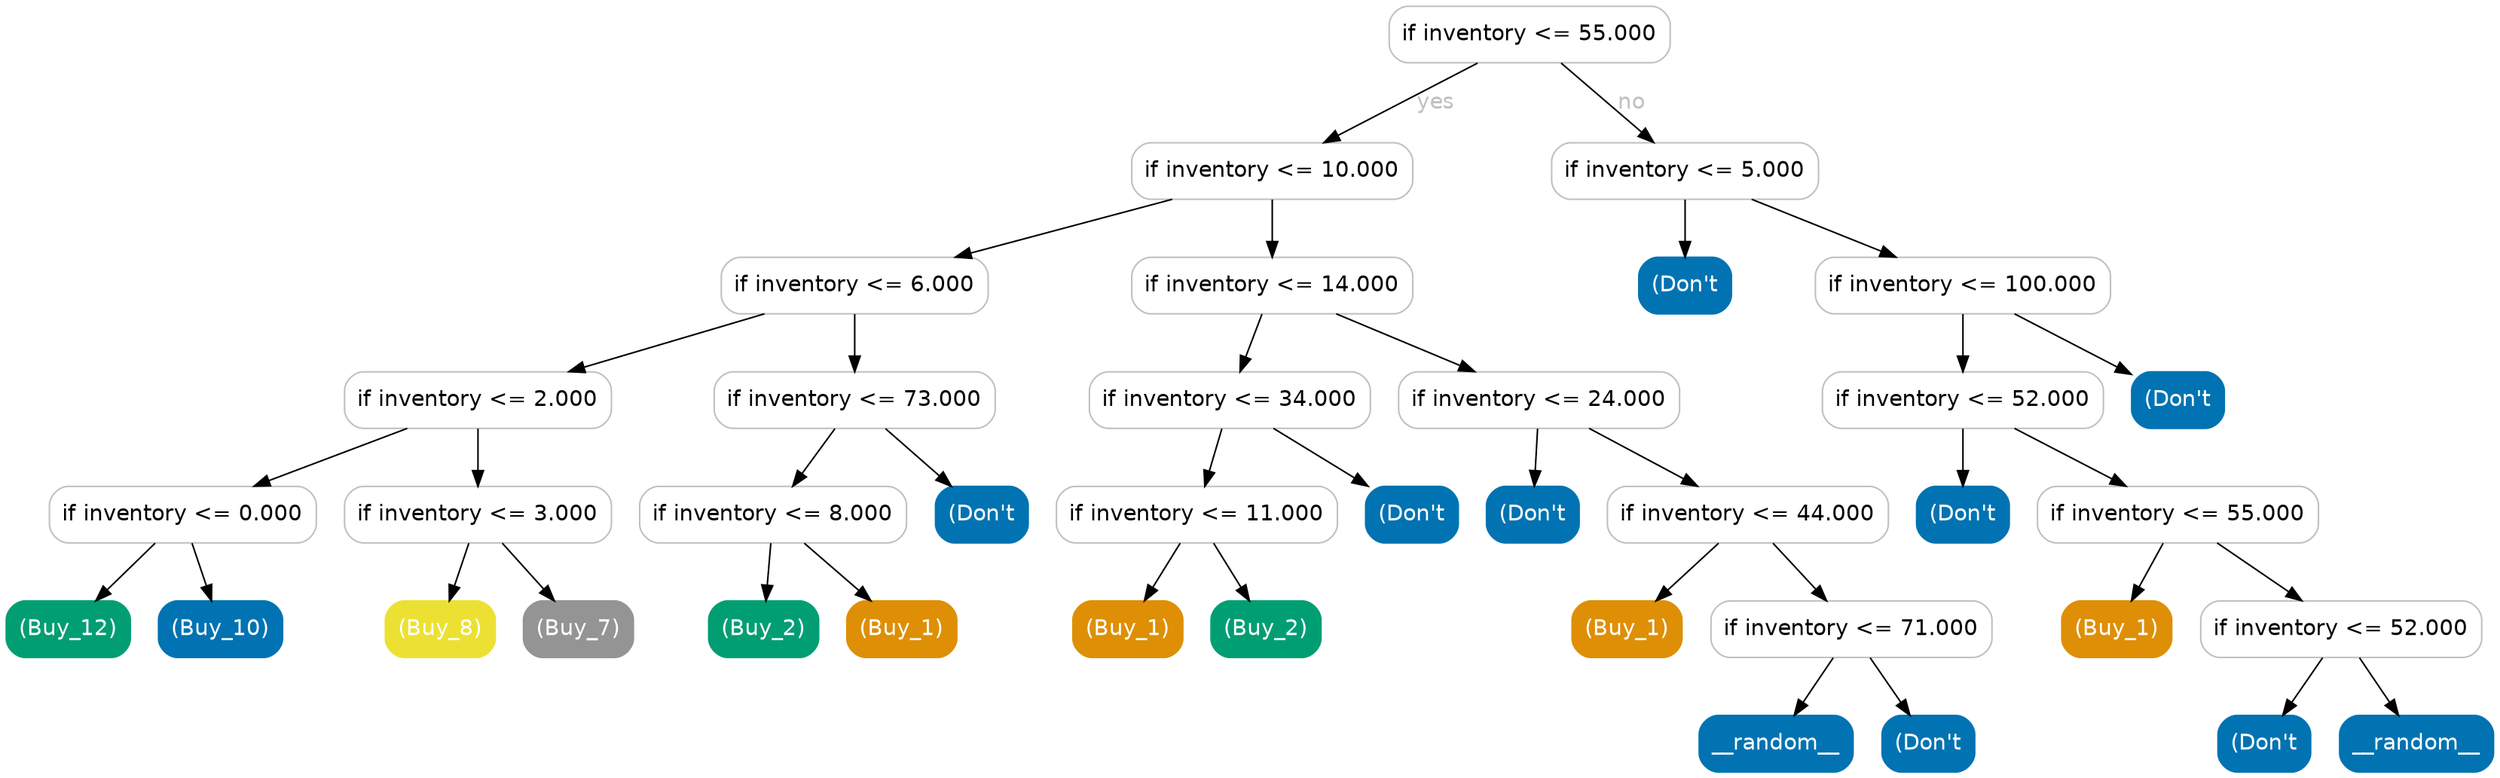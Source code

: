 digraph Tree {
	graph [bb="0,0,1584.5,488"];
	node [color=gray,
		fillcolor=white,
		fontname=helvetica,
		label="\N",
		shape=box,
		style="filled, rounded"
	];
	edge [fontname=helvetica];
	0	[height=0.5,
		label="if inventory <= 55.000",
		pos="970.5,470",
		width=2.4861];
	1	[height=0.5,
		label="if inventory <= 10.000",
		pos="806.5,383",
		width=2.4861];
	0 -> 1	[fontcolor=gray,
		label=yes,
		lp="911,426.5",
		pos="e,839.36,401.03 937.31,451.8 911.66,438.51 876,420.02 848.39,405.71"];
	28	[height=0.5,
		label="if inventory <= 5.000",
		pos="1069.5,383",
		width=2.3611];
	0 -> 28	[fontcolor=gray,
		label=no,
		lp="1035.5,426.5",
		pos="e,1049.5,401.18 990.53,451.8 1005.3,439.13 1025.6,421.73 1041.9,407.74"];
	2	[height=0.5,
		label="if inventory <= 6.000",
		pos="540.5,310",
		width=2.3611];
	1 -> 2	[fontcolor=gray,
		pos="e,604.62,328.11 742.79,364.99 704.16,354.68 654.73,341.49 614.4,330.72"];
	15	[height=0.5,
		label="if inventory <= 14.000",
		pos="806.5,310",
		width=2.4861];
	1 -> 15	[fontcolor=gray,
		pos="e,806.5,328.03 806.5,364.81 806.5,356.79 806.5,347.05 806.5,338.07"];
	3	[height=0.5,
		label="if inventory <= 2.000",
		pos="300.5,237",
		width=2.3611];
	2 -> 3	[fontcolor=gray,
		pos="e,358.35,255.11 483.01,291.99 448.54,281.79 404.51,268.77 368.33,258.07"];
	10	[height=0.5,
		label="if inventory <= 73.000",
		pos="540.5,237",
		width=2.4861];
	2 -> 10	[fontcolor=gray,
		pos="e,540.5,255.03 540.5,291.81 540.5,283.79 540.5,274.05 540.5,265.07"];
	4	[height=0.5,
		label="if inventory <= 0.000",
		pos="112.5,164",
		width=2.3611];
	3 -> 4	[fontcolor=gray,
		pos="e,157.81,182.11 255.47,218.99 229.04,209.01 195.44,196.32 167.46,185.76"];
	7	[height=0.5,
		label="if inventory <= 3.000",
		pos="300.5,164",
		width=2.3611];
	3 -> 7	[fontcolor=gray,
		pos="e,300.5,182.03 300.5,218.81 300.5,210.79 300.5,201.05 300.5,192.07"];
	5	[color="#029e73",
		fillcolor="#029e73",
		fontcolor=white,
		height=0.5,
		label="(Buy_12)",
		pos="39.5,91",
		width=1.0972];
	4 -> 5	[fontcolor=gray,
		pos="e,57.009,109.03 94.829,145.81 85.683,136.92 74.365,125.91 64.353,116.17"];
	6	[color="#0173b2",
		fillcolor="#0173b2",
		fontcolor=white,
		height=0.5,
		label="(Buy_10)",
		pos="136.5,91",
		width=1.0972];
	4 -> 6	[fontcolor=gray,
		pos="e,130.74,109.03 118.31,145.81 121.05,137.7 124.39,127.84 127.45,118.78"];
	8	[color="#ece133",
		fillcolor="#ece133",
		fontcolor=white,
		height=0.5,
		label="(Buy_8)",
		pos="276.5,91",
		width=0.97222];
	7 -> 8	[fontcolor=gray,
		pos="e,282.26,109.03 294.69,145.81 291.95,137.7 288.61,127.84 285.55,118.78"];
	9	[color="#949494",
		fillcolor="#949494",
		fontcolor=white,
		height=0.5,
		label="(Buy_7)",
		pos="364.5,91",
		width=0.97222];
	7 -> 9	[fontcolor=gray,
		pos="e,349.15,109.03 315.99,145.81 323.93,137 333.74,126.13 342.45,116.46"];
	11	[height=0.5,
		label="if inventory <= 8.000",
		pos="488.5,164",
		width=2.3611];
	10 -> 11	[fontcolor=gray,
		pos="e,500.97,182.03 527.91,218.81 521.65,210.27 513.96,199.77 507.05,190.32"];
	14	[color="#0173b2",
		fillcolor="#0173b2",
		fontcolor=white,
		height=0.5,
		label="(Don't",
		pos="621.5,164",
		width=0.81944];
	10 -> 14	[fontcolor=gray,
		pos="e,602.07,182.03 560.11,218.81 570.36,209.83 583.06,198.69 594.25,188.89"];
	12	[color="#029e73",
		fillcolor="#029e73",
		fontcolor=white,
		height=0.5,
		label="(Buy_2)",
		pos="482.5,91",
		width=0.97222];
	11 -> 12	[fontcolor=gray,
		pos="e,483.94,109.03 487.05,145.81 486.37,137.79 485.55,128.05 484.79,119.07"];
	13	[color="#de8f05",
		fillcolor="#de8f05",
		fontcolor=white,
		height=0.5,
		label="(Buy_1)",
		pos="570.5,91",
		width=0.97222];
	11 -> 13	[fontcolor=gray,
		pos="e,550.83,109.03 508.35,145.81 518.83,136.74 531.84,125.48 543.24,115.6"];
	16	[height=0.5,
		label="if inventory <= 34.000",
		pos="779.5,237",
		width=2.4861];
	15 -> 16	[fontcolor=gray,
		pos="e,785.98,255.03 799.96,291.81 796.85,283.62 793.05,273.62 789.57,264.48"];
	21	[height=0.5,
		label="if inventory <= 24.000",
		pos="976.5,237",
		width=2.4861];
	15 -> 21	[fontcolor=gray,
		pos="e,935.52,255.11 847.22,291.99 870.91,282.1 900.97,269.54 926.14,259.03"];
	17	[height=0.5,
		label="if inventory <= 11.000",
		pos="758.5,164",
		width=2.4861];
	16 -> 17	[fontcolor=gray,
		pos="e,763.54,182.03 774.42,218.81 772.02,210.7 769.1,200.84 766.42,191.78"];
	20	[color="#0173b2",
		fillcolor="#0173b2",
		fontcolor=white,
		height=0.5,
		label="(Don't",
		pos="895.5,164",
		width=0.81944];
	16 -> 20	[fontcolor=gray,
		pos="e,867.54,182.11 807.28,218.99 822.67,209.58 841.98,197.76 858.62,187.57"];
	18	[color="#de8f05",
		fillcolor="#de8f05",
		fontcolor=white,
		height=0.5,
		label="(Buy_1)",
		pos="714.5,91",
		width=0.97222];
	17 -> 18	[fontcolor=gray,
		pos="e,725.05,109.03 747.85,145.81 742.61,137.35 736.18,126.98 730.37,117.61"];
	19	[color="#029e73",
		fillcolor="#029e73",
		fontcolor=white,
		height=0.5,
		label="(Buy_2)",
		pos="802.5,91",
		width=0.97222];
	17 -> 19	[fontcolor=gray,
		pos="e,791.95,109.03 769.15,145.81 774.39,137.35 780.82,126.98 786.63,117.61"];
	22	[color="#0173b2",
		fillcolor="#0173b2",
		fontcolor=white,
		height=0.5,
		label="(Don't",
		pos="972.5,164",
		width=0.81944];
	21 -> 22	[fontcolor=gray,
		pos="e,973.46,182.03 975.53,218.81 975.08,210.79 974.53,201.05 974.03,192.07"];
	23	[height=0.5,
		label="if inventory <= 44.000",
		pos="1109.5,164",
		width=2.4861];
	21 -> 23	[fontcolor=gray,
		pos="e,1077.4,182.11 1008.4,218.99 1026.4,209.36 1049.2,197.21 1068.5,186.87"];
	24	[color="#de8f05",
		fillcolor="#de8f05",
		fontcolor=white,
		height=0.5,
		label="(Buy_1)",
		pos="1032.5,91",
		width=0.97222];
	23 -> 24	[fontcolor=gray,
		pos="e,1051,109.03 1090.9,145.81 1081.1,136.83 1069,125.69 1058.4,115.89"];
	25	[height=0.5,
		label="if inventory <= 71.000",
		pos="1175.5,91",
		width=2.4861];
	23 -> 25	[fontcolor=gray,
		pos="e,1159.7,109.03 1125.5,145.81 1133.7,137 1143.8,126.13 1152.8,116.46"];
	26	[color="#0173b2",
		fillcolor="#0173b2",
		fontcolor=white,
		height=0.5,
		label=__random__,
		pos="1127.5,18",
		width=1.3611];
	25 -> 26	[fontcolor=gray,
		pos="e,1139,36.029 1163.9,72.813 1158.1,64.266 1151,53.769 1144.6,44.323"];
	27	[color="#0173b2",
		fillcolor="#0173b2",
		fontcolor=white,
		height=0.5,
		label="(Don't",
		pos="1224.5,18",
		width=0.81944];
	25 -> 27	[fontcolor=gray,
		pos="e,1212.7,36.029 1187.4,72.813 1193.3,64.266 1200.5,53.769 1207,44.323"];
	29	[color="#0173b2",
		fillcolor="#0173b2",
		fontcolor=white,
		height=0.5,
		label="(Don't",
		pos="1069.5,310",
		width=0.81944];
	28 -> 29	[fontcolor=gray,
		pos="e,1069.5,328.03 1069.5,364.81 1069.5,356.79 1069.5,347.05 1069.5,338.07"];
	30	[height=0.5,
		label="if inventory <= 100.000",
		pos="1246.5,310",
		width=2.6111];
	28 -> 30	[fontcolor=gray,
		pos="e,1203.8,328.11 1111.9,364.99 1136.7,355.06 1168.1,342.43 1194.4,331.89"];
	31	[height=0.5,
		label="if inventory <= 52.000",
		pos="1246.5,237",
		width=2.4861];
	30 -> 31	[fontcolor=gray,
		pos="e,1246.5,255.03 1246.5,291.81 1246.5,283.79 1246.5,274.05 1246.5,265.07"];
	38	[color="#0173b2",
		fillcolor="#0173b2",
		fontcolor=white,
		height=0.5,
		label="(Don't",
		pos="1383.5,237",
		width=0.81944];
	30 -> 38	[fontcolor=gray,
		pos="e,1353.8,253.41 1279.3,291.99 1298.9,281.82 1324,268.83 1344.6,258.14"];
	32	[color="#0173b2",
		fillcolor="#0173b2",
		fontcolor=white,
		height=0.5,
		label="(Don't",
		pos="1246.5,164",
		width=0.81944];
	31 -> 32	[fontcolor=gray,
		pos="e,1246.5,182.03 1246.5,218.81 1246.5,210.79 1246.5,201.05 1246.5,192.07"];
	33	[height=0.5,
		label="if inventory <= 55.000",
		pos="1383.5,164",
		width=2.4861];
	31 -> 33	[fontcolor=gray,
		pos="e,1350.5,182.11 1279.3,218.99 1298,209.32 1321.6,197.1 1341.6,186.73"];
	34	[color="#de8f05",
		fillcolor="#de8f05",
		fontcolor=white,
		height=0.5,
		label="(Buy_1)",
		pos="1344.5,91",
		width=0.97222];
	33 -> 34	[fontcolor=gray,
		pos="e,1353.9,109.03 1374.1,145.81 1369.5,137.44 1363.8,127.2 1358.7,117.9"];
	35	[height=0.5,
		label="if inventory <= 52.000",
		pos="1487.5,91",
		width=2.4861];
	33 -> 35	[fontcolor=gray,
		pos="e,1462.4,109.11 1408.4,145.99 1422.1,136.67 1439.2,124.97 1454,114.86"];
	36	[color="#0173b2",
		fillcolor="#0173b2",
		fontcolor=white,
		height=0.5,
		label="(Don't",
		pos="1438.5,18",
		width=0.81944];
	35 -> 36	[fontcolor=gray,
		pos="e,1450.3,36.029 1475.6,72.813 1469.7,64.266 1462.5,53.769 1456,44.323"];
	37	[color="#0173b2",
		fillcolor="#0173b2",
		fontcolor=white,
		height=0.5,
		label=__random__,
		pos="1535.5,18",
		width=1.3611];
	35 -> 37	[fontcolor=gray,
		pos="e,1524,36.029 1499.1,72.813 1504.9,64.266 1512,53.769 1518.4,44.323"];
}
